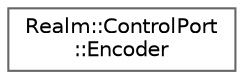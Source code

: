 digraph "Graphical Class Hierarchy"
{
 // LATEX_PDF_SIZE
  bgcolor="transparent";
  edge [fontname=Helvetica,fontsize=10,labelfontname=Helvetica,labelfontsize=10];
  node [fontname=Helvetica,fontsize=10,shape=box,height=0.2,width=0.4];
  rankdir="LR";
  Node0 [id="Node000000",label="Realm::ControlPort\l::Encoder",height=0.2,width=0.4,color="grey40", fillcolor="white", style="filled",URL="$classRealm_1_1ControlPort_1_1Encoder.html",tooltip=" "];
}
